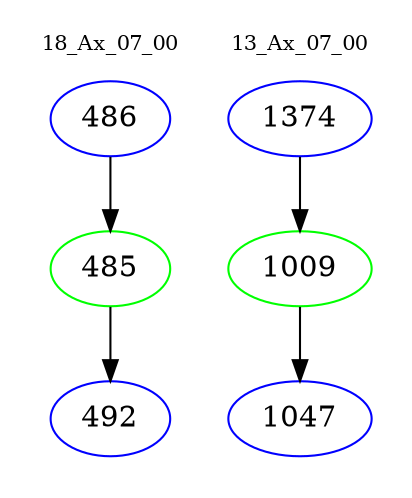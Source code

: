 digraph{
subgraph cluster_0 {
color = white
label = "18_Ax_07_00";
fontsize=10;
T0_486 [label="486", color="blue"]
T0_486 -> T0_485 [color="black"]
T0_485 [label="485", color="green"]
T0_485 -> T0_492 [color="black"]
T0_492 [label="492", color="blue"]
}
subgraph cluster_1 {
color = white
label = "13_Ax_07_00";
fontsize=10;
T1_1374 [label="1374", color="blue"]
T1_1374 -> T1_1009 [color="black"]
T1_1009 [label="1009", color="green"]
T1_1009 -> T1_1047 [color="black"]
T1_1047 [label="1047", color="blue"]
}
}

